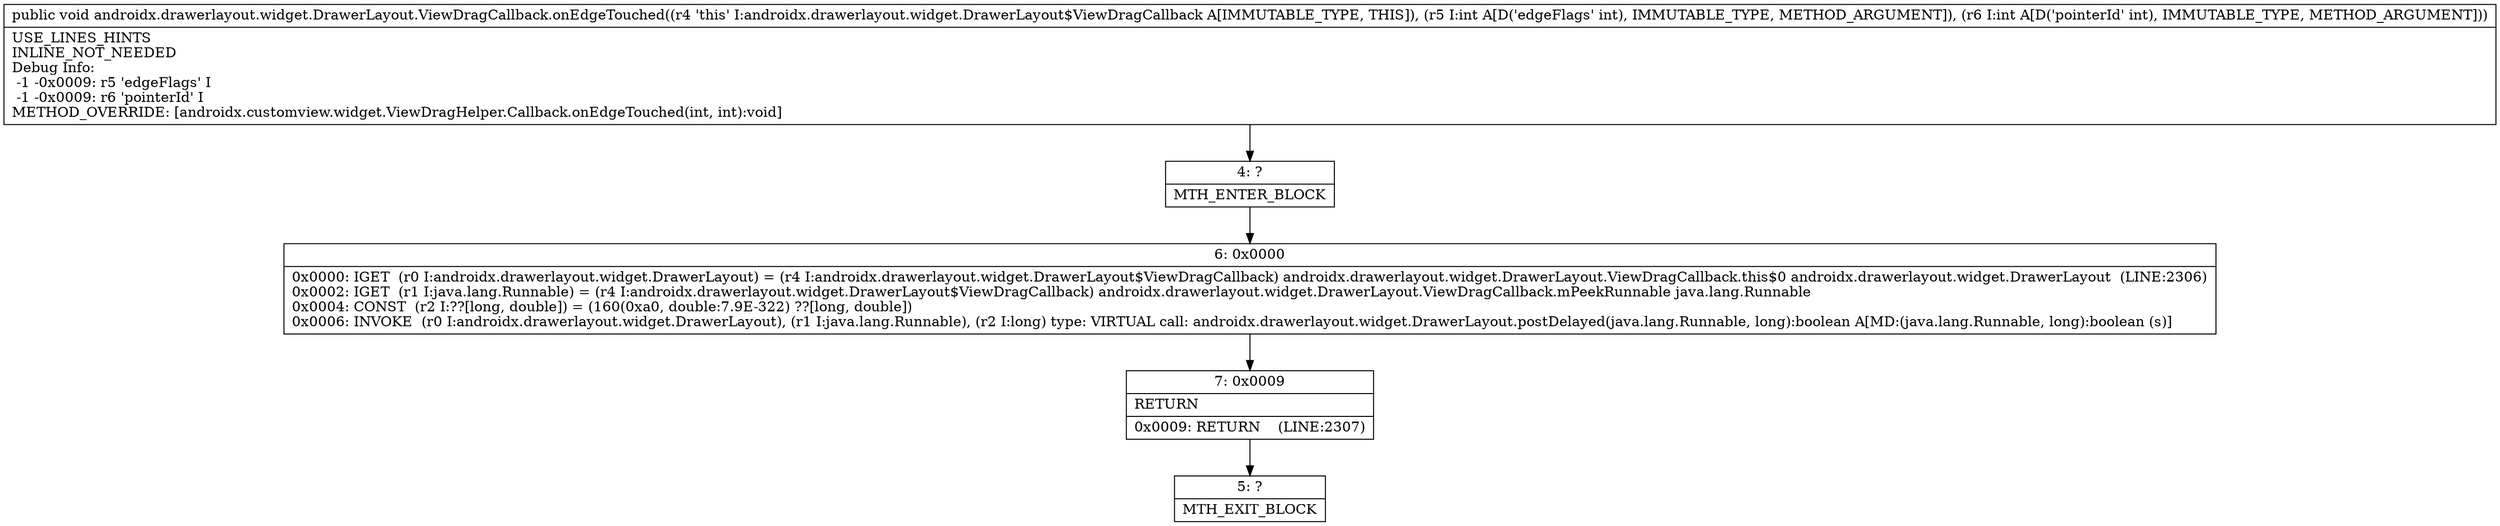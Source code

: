 digraph "CFG forandroidx.drawerlayout.widget.DrawerLayout.ViewDragCallback.onEdgeTouched(II)V" {
Node_4 [shape=record,label="{4\:\ ?|MTH_ENTER_BLOCK\l}"];
Node_6 [shape=record,label="{6\:\ 0x0000|0x0000: IGET  (r0 I:androidx.drawerlayout.widget.DrawerLayout) = (r4 I:androidx.drawerlayout.widget.DrawerLayout$ViewDragCallback) androidx.drawerlayout.widget.DrawerLayout.ViewDragCallback.this$0 androidx.drawerlayout.widget.DrawerLayout  (LINE:2306)\l0x0002: IGET  (r1 I:java.lang.Runnable) = (r4 I:androidx.drawerlayout.widget.DrawerLayout$ViewDragCallback) androidx.drawerlayout.widget.DrawerLayout.ViewDragCallback.mPeekRunnable java.lang.Runnable \l0x0004: CONST  (r2 I:??[long, double]) = (160(0xa0, double:7.9E\-322) ??[long, double]) \l0x0006: INVOKE  (r0 I:androidx.drawerlayout.widget.DrawerLayout), (r1 I:java.lang.Runnable), (r2 I:long) type: VIRTUAL call: androidx.drawerlayout.widget.DrawerLayout.postDelayed(java.lang.Runnable, long):boolean A[MD:(java.lang.Runnable, long):boolean (s)]\l}"];
Node_7 [shape=record,label="{7\:\ 0x0009|RETURN\l|0x0009: RETURN    (LINE:2307)\l}"];
Node_5 [shape=record,label="{5\:\ ?|MTH_EXIT_BLOCK\l}"];
MethodNode[shape=record,label="{public void androidx.drawerlayout.widget.DrawerLayout.ViewDragCallback.onEdgeTouched((r4 'this' I:androidx.drawerlayout.widget.DrawerLayout$ViewDragCallback A[IMMUTABLE_TYPE, THIS]), (r5 I:int A[D('edgeFlags' int), IMMUTABLE_TYPE, METHOD_ARGUMENT]), (r6 I:int A[D('pointerId' int), IMMUTABLE_TYPE, METHOD_ARGUMENT]))  | USE_LINES_HINTS\lINLINE_NOT_NEEDED\lDebug Info:\l  \-1 \-0x0009: r5 'edgeFlags' I\l  \-1 \-0x0009: r6 'pointerId' I\lMETHOD_OVERRIDE: [androidx.customview.widget.ViewDragHelper.Callback.onEdgeTouched(int, int):void]\l}"];
MethodNode -> Node_4;Node_4 -> Node_6;
Node_6 -> Node_7;
Node_7 -> Node_5;
}

